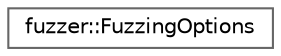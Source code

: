 digraph "Graphical Class Hierarchy"
{
 // LATEX_PDF_SIZE
  bgcolor="transparent";
  edge [fontname=Helvetica,fontsize=10,labelfontname=Helvetica,labelfontsize=10];
  node [fontname=Helvetica,fontsize=10,shape=box,height=0.2,width=0.4];
  rankdir="LR";
  Node0 [id="Node000000",label="fuzzer::FuzzingOptions",height=0.2,width=0.4,color="grey40", fillcolor="white", style="filled",URL="$structfuzzer_1_1_fuzzing_options.html",tooltip=" "];
}
